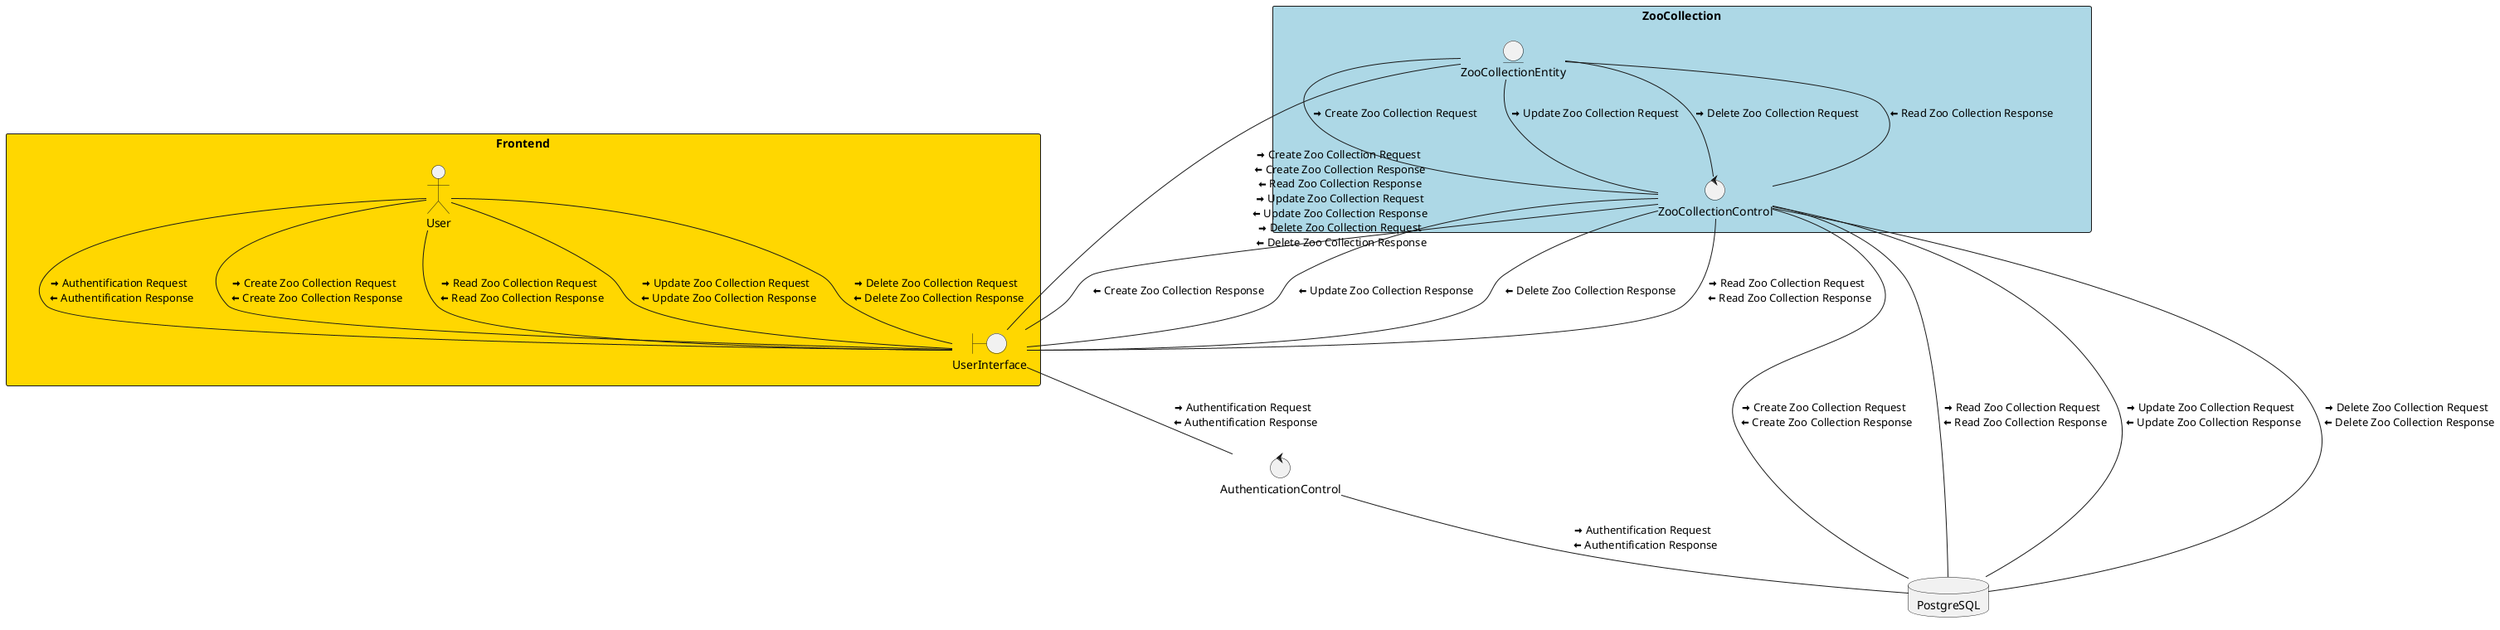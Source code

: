 @startuml
rectangle Frontend #Gold {
    actor :User: as user
    boundary UserInterface as ui
}


control AuthenticationControl as authcontrol


rectangle ZooCollection #LightBlue {
    entity ZooCollectionEntity as zcentity
    control ZooCollectionControl as zccontrol
}

/'
rectangle ZooCollectionGroup #LightGreen {
    collections ZooCollectionGroupCollections as zcgcollections
    control ZooCollectionGroupControl as zcgcontrol
}

rectangle ZooCollectionObject #LightPink {
    collections ZooCollectionObjectCollections as zcocollections
    control ZooCollectionObjectControl as zcocontrol
} '/

database PostgreSQL as postgre




user -- ui : <&arrow-thick-right> Authentification Request \n <&arrow-thick-left> Authentification Response
ui -- authcontrol : <&arrow-thick-right> Authentification Request \n <&arrow-thick-left> Authentification Response
authcontrol -- postgre : <&arrow-thick-right> Authentification Request \n <&arrow-thick-left> Authentification Response


user -- ui : <&arrow-thick-right> Create Zoo Collection Request \n <&arrow-thick-left> Create Zoo Collection Response
' ui -- zcentity : <&arrow-thick-right> Create Zoo Collection Request \n <&arrow-thick-left> Create Zoo Collection Response
zcentity -- zccontrol : <&arrow-thick-right> Create Zoo Collection Request
zccontrol -- postgre : <&arrow-thick-right> Create Zoo Collection Request \n <&arrow-thick-left> Create Zoo Collection Response
zccontrol -- ui : <&arrow-thick-left> Create Zoo Collection Response

user -- ui : <&arrow-thick-right> Read Zoo Collection Request \n <&arrow-thick-left> Read Zoo Collection Response
ui -- zccontrol : <&arrow-thick-right> Read Zoo Collection Request \n <&arrow-thick-left> Read Zoo Collection Response
zccontrol -- postgre : <&arrow-thick-right> Read Zoo Collection Request \n <&arrow-thick-left> Read Zoo Collection Response
zccontrol -- zcentity : <&arrow-thick-left> Read Zoo Collection Response
' zcentity -- ui : <&arrow-thick-left> Read Zoo Collection Response

user -- ui : <&arrow-thick-right> Update Zoo Collection Request \n <&arrow-thick-left> Update Zoo Collection Response
' ui -- zcentity : <&arrow-thick-right> Update Zoo Collection Request \n <&arrow-thick-left> Update Zoo Collection Response
zcentity -- zccontrol : <&arrow-thick-right> Update Zoo Collection Request
zccontrol -- postgre : <&arrow-thick-right> Update Zoo Collection Request \n <&arrow-thick-left> Update Zoo Collection Response
zccontrol -- ui : <&arrow-thick-left> Update Zoo Collection Response

user -- ui : <&arrow-thick-right> Delete Zoo Collection Request \n <&arrow-thick-left> Delete Zoo Collection Response
' ui -- zcentity : <&arrow-thick-right> Delete Zoo Collection Request \n <&arrow-thick-left> Delete Zoo Collection Response
zcentity -- zccontrol : <&arrow-thick-right> Delete Zoo Collection Request
zccontrol -- postgre : <&arrow-thick-right> Delete Zoo Collection Request \n <&arrow-thick-left> Delete Zoo Collection Response
zccontrol -- ui : <&arrow-thick-left> Delete Zoo Collection Response



ui -- zcentity : <&arrow-thick-right> Create Zoo Collection Request \n <&arrow-thick-left> Create Zoo Collection Response \n <&arrow-thick-left> Read Zoo Collection Response \n <&arrow-thick-right> Update Zoo Collection Request \n <&arrow-thick-left> Update Zoo Collection Response \n <&arrow-thick-right> Delete Zoo Collection Request \n <&arrow-thick-left> Delete Zoo Collection Response
@enduml
